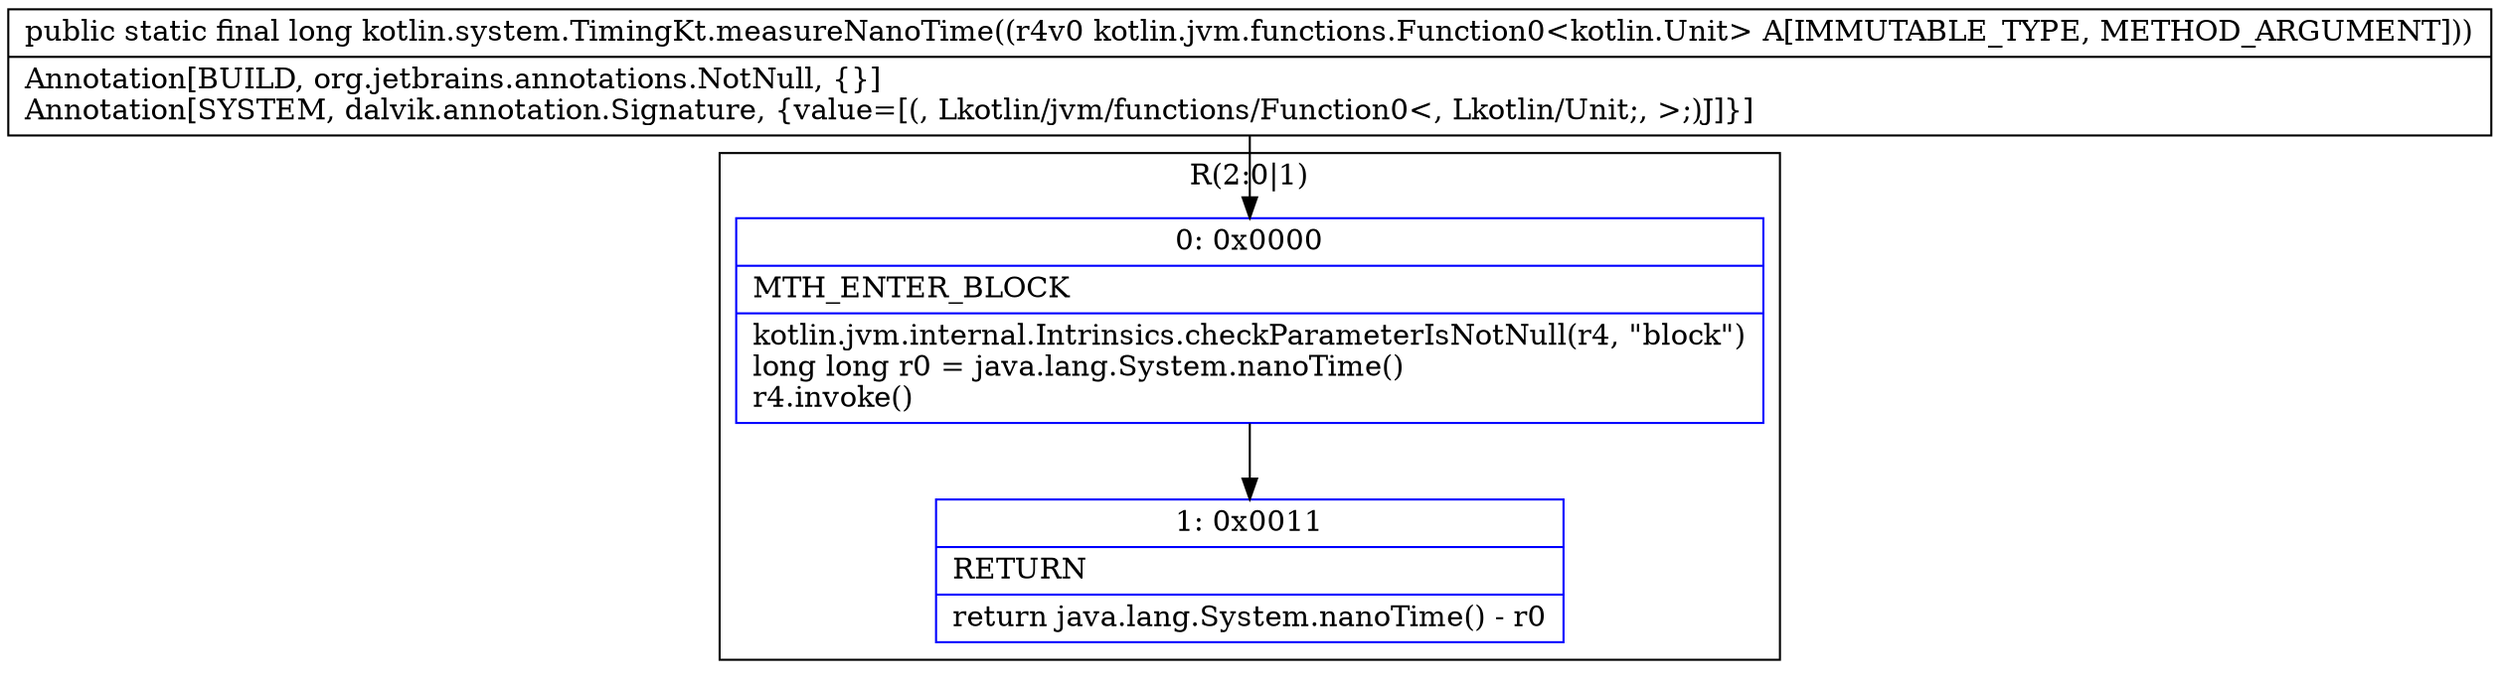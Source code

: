digraph "CFG forkotlin.system.TimingKt.measureNanoTime(Lkotlin\/jvm\/functions\/Function0;)J" {
subgraph cluster_Region_1362592189 {
label = "R(2:0|1)";
node [shape=record,color=blue];
Node_0 [shape=record,label="{0\:\ 0x0000|MTH_ENTER_BLOCK\l|kotlin.jvm.internal.Intrinsics.checkParameterIsNotNull(r4, \"block\")\llong long r0 = java.lang.System.nanoTime()\lr4.invoke()\l}"];
Node_1 [shape=record,label="{1\:\ 0x0011|RETURN\l|return java.lang.System.nanoTime() \- r0\l}"];
}
MethodNode[shape=record,label="{public static final long kotlin.system.TimingKt.measureNanoTime((r4v0 kotlin.jvm.functions.Function0\<kotlin.Unit\> A[IMMUTABLE_TYPE, METHOD_ARGUMENT]))  | Annotation[BUILD, org.jetbrains.annotations.NotNull, \{\}]\lAnnotation[SYSTEM, dalvik.annotation.Signature, \{value=[(, Lkotlin\/jvm\/functions\/Function0\<, Lkotlin\/Unit;, \>;)J]\}]\l}"];
MethodNode -> Node_0;
Node_0 -> Node_1;
}


